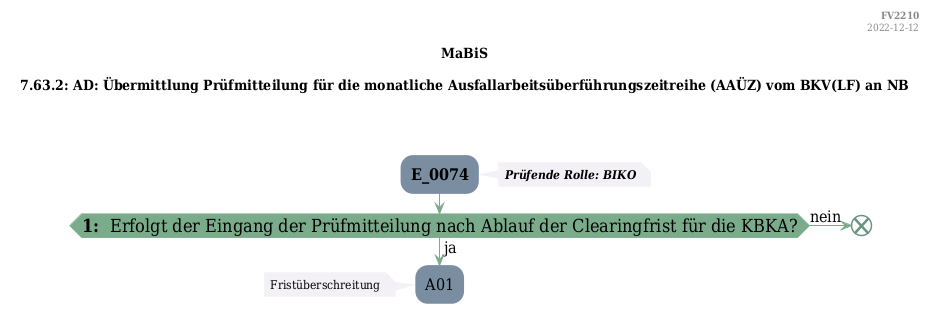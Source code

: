 @startuml
skinparam Shadowing false
skinparam NoteBorderColor #f3f1f6
skinparam NoteBackgroundColor #f3f1f6
skinparam NoteFontSize 12
skinparam ActivityBorderColor none
skinparam ActivityBackgroundColor #7a8da1
skinparam ActivityFontSize 16
skinparam ArrowColor #7aab8a
skinparam ArrowFontSize 16
skinparam ActivityDiamondBackgroundColor #7aab8a
skinparam ActivityDiamondBorderColor #7aab8a
skinparam ActivityDiamondFontSize 18
skinparam defaultFontName DejaVu Serif Condensed
skinparam ActivityEndColor #669580

header
<b>FV2210
2022-12-12
endheader

title
MaBiS

7.63.2: AD: Übermittlung Prüfmitteilung für die monatliche Ausfallarbeitsüberführungszeitreihe (AAÜZ) vom BKV(LF) an NB



end title
:<b>E_0074</b>;
note right
<b><i>Prüfende Rolle: BIKO
end note

if (<b>1: </b> Erfolgt der Eingang der Prüfmitteilung nach Ablauf der Clearingfrist für die KBKA?) then (ja)
    :A01;
    note left
        Fristüberschreitung
    endnote
    kill;
else (nein)
    end
endif

@enduml
